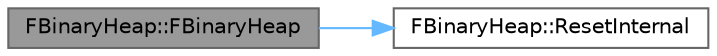 digraph "FBinaryHeap::FBinaryHeap"
{
 // INTERACTIVE_SVG=YES
 // LATEX_PDF_SIZE
  bgcolor="transparent";
  edge [fontname=Helvetica,fontsize=10,labelfontname=Helvetica,labelfontsize=10];
  node [fontname=Helvetica,fontsize=10,shape=box,height=0.2,width=0.4];
  rankdir="LR";
  Node1 [id="Node000001",label="FBinaryHeap::FBinaryHeap",height=0.2,width=0.4,color="gray40", fillcolor="grey60", style="filled", fontcolor="black",tooltip=" "];
  Node1 -> Node2 [id="edge1_Node000001_Node000002",color="steelblue1",style="solid",tooltip=" "];
  Node2 [id="Node000002",label="FBinaryHeap::ResetInternal",height=0.2,width=0.4,color="grey40", fillcolor="white", style="filled",URL="$dc/d1e/classFBinaryHeap.html#acd8c7d8396395effb91cb9d6427037e1",tooltip="Reset internal variables to a cleared state, does not free data."];
}
